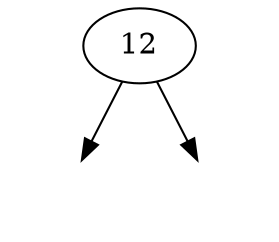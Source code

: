 digraph RBTree {
"140399805603280" [label="12"]
L140399805603280 [label="",color=none]
140399805603280 -> L140399805603280
R140399805603280 [label="",color=none]
140399805603280 -> R140399805603280
}

